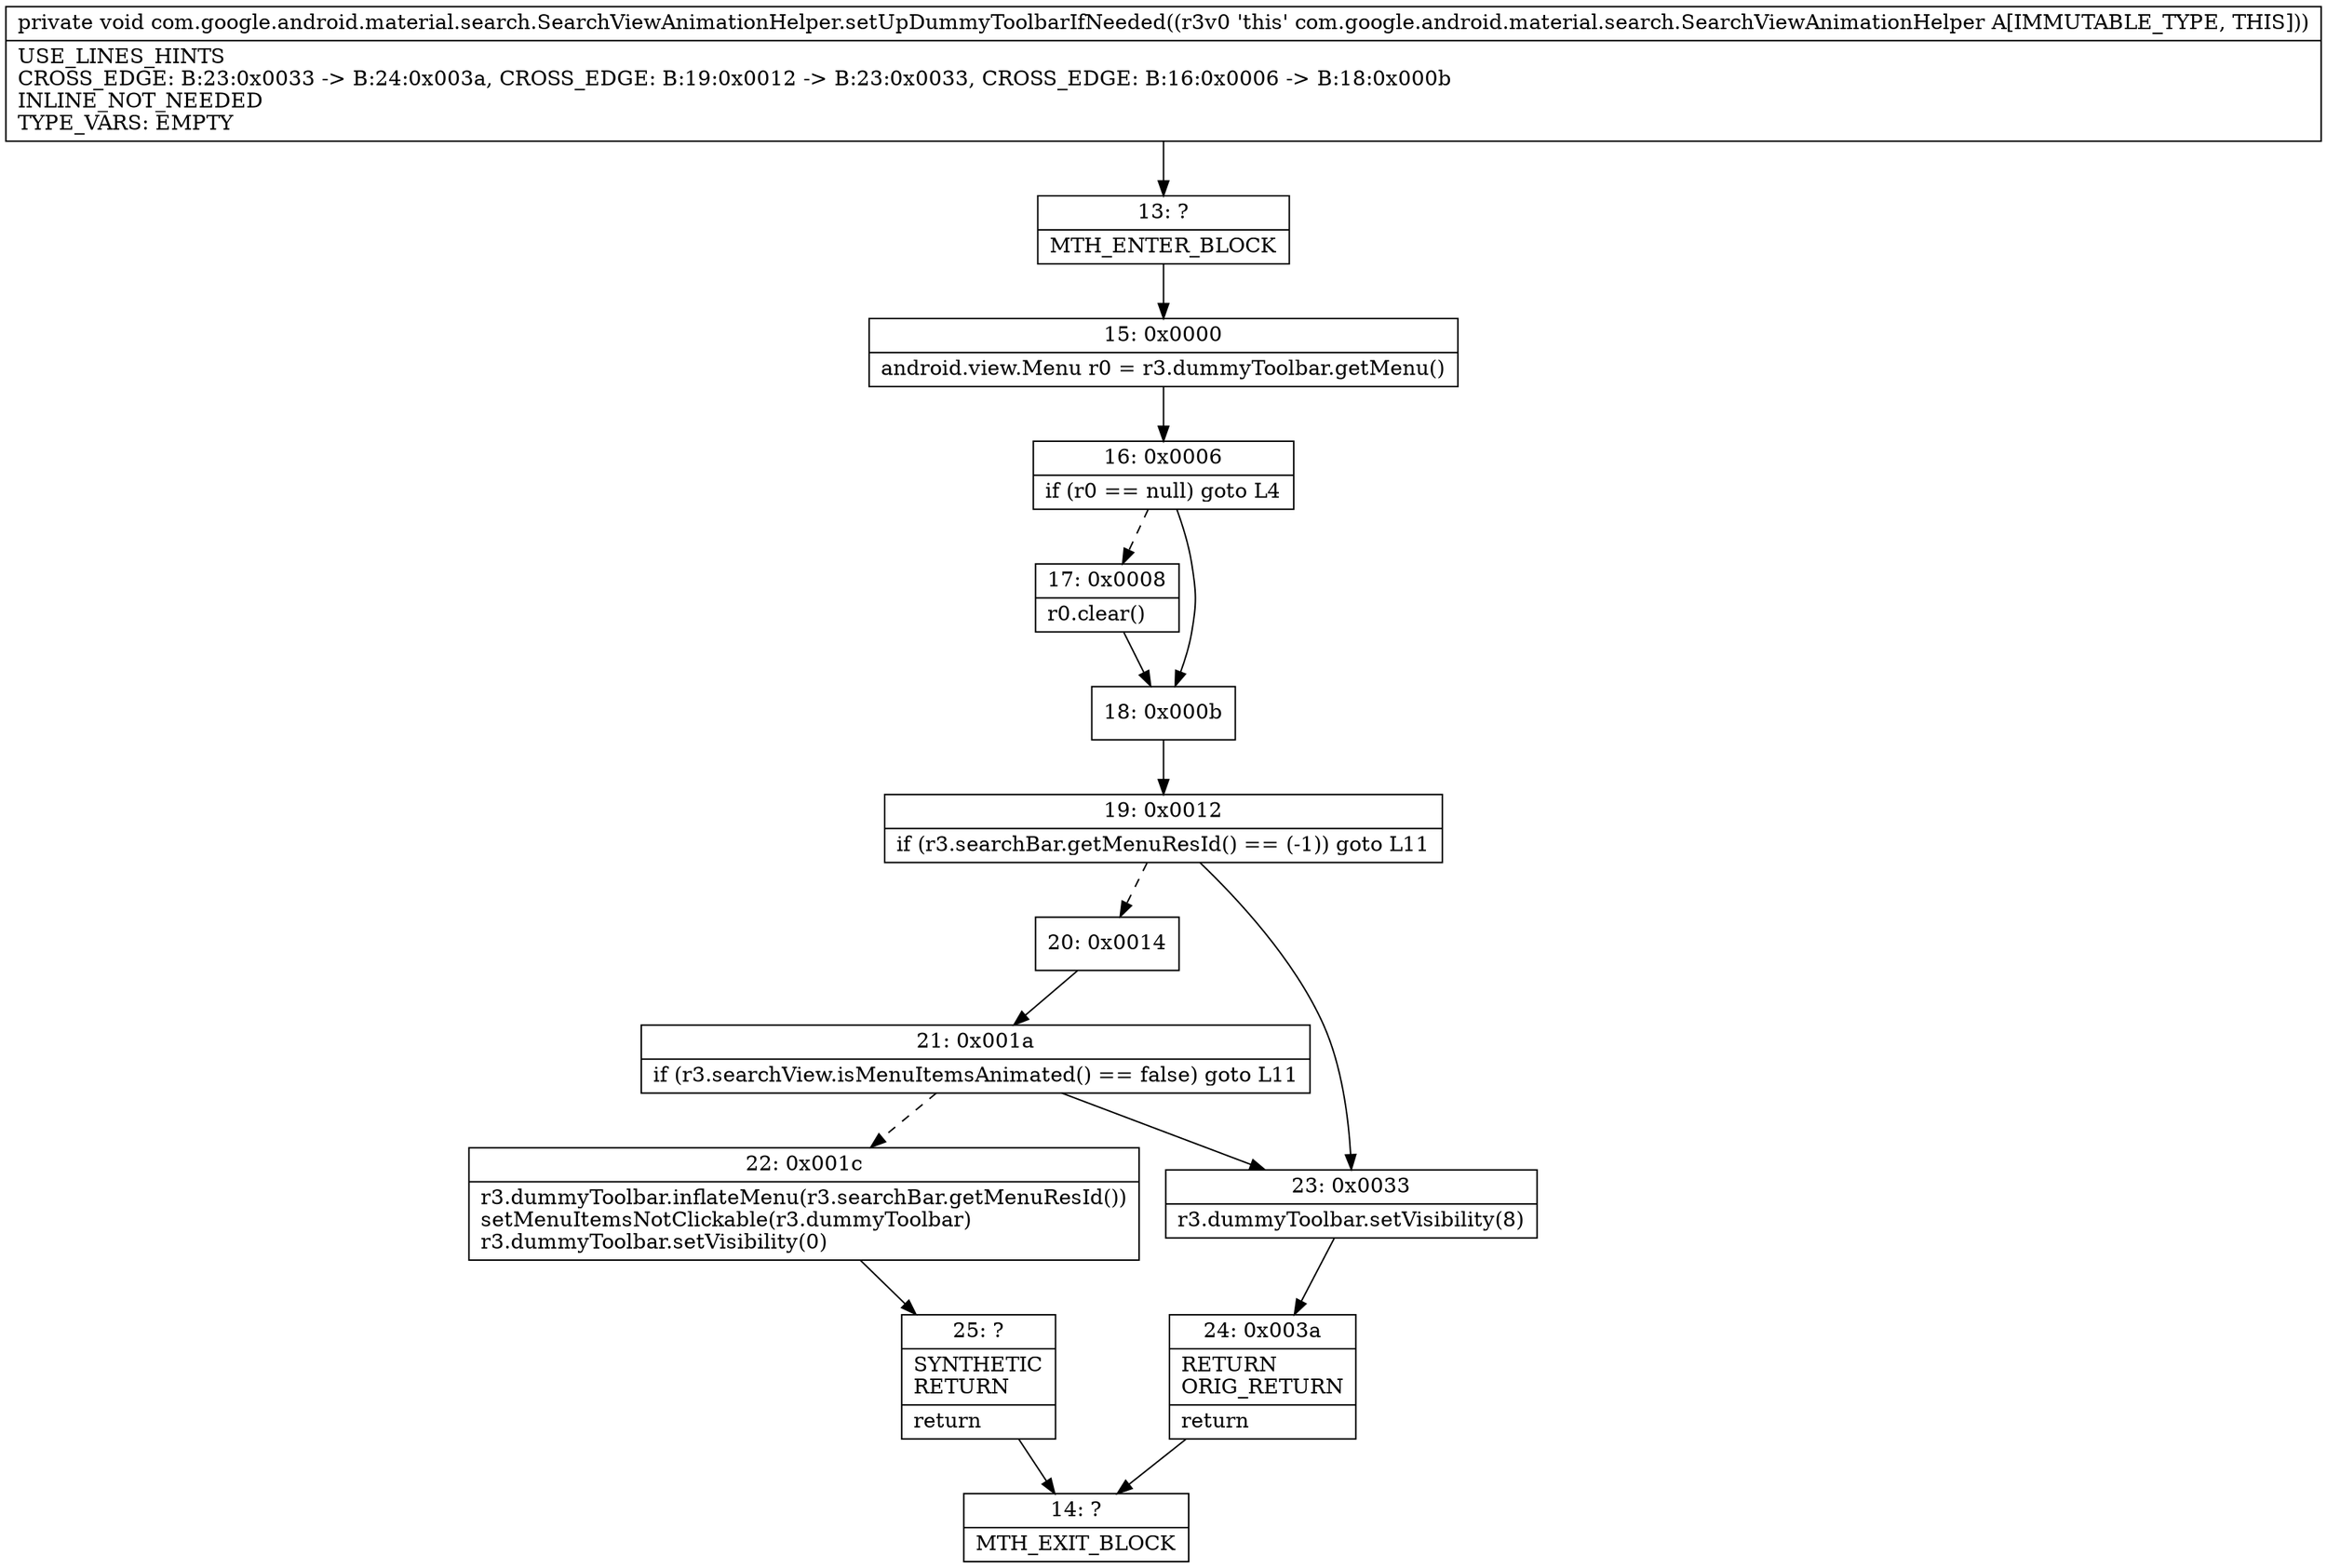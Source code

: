 digraph "CFG forcom.google.android.material.search.SearchViewAnimationHelper.setUpDummyToolbarIfNeeded()V" {
Node_13 [shape=record,label="{13\:\ ?|MTH_ENTER_BLOCK\l}"];
Node_15 [shape=record,label="{15\:\ 0x0000|android.view.Menu r0 = r3.dummyToolbar.getMenu()\l}"];
Node_16 [shape=record,label="{16\:\ 0x0006|if (r0 == null) goto L4\l}"];
Node_17 [shape=record,label="{17\:\ 0x0008|r0.clear()\l}"];
Node_18 [shape=record,label="{18\:\ 0x000b}"];
Node_19 [shape=record,label="{19\:\ 0x0012|if (r3.searchBar.getMenuResId() == (\-1)) goto L11\l}"];
Node_20 [shape=record,label="{20\:\ 0x0014}"];
Node_21 [shape=record,label="{21\:\ 0x001a|if (r3.searchView.isMenuItemsAnimated() == false) goto L11\l}"];
Node_22 [shape=record,label="{22\:\ 0x001c|r3.dummyToolbar.inflateMenu(r3.searchBar.getMenuResId())\lsetMenuItemsNotClickable(r3.dummyToolbar)\lr3.dummyToolbar.setVisibility(0)\l}"];
Node_25 [shape=record,label="{25\:\ ?|SYNTHETIC\lRETURN\l|return\l}"];
Node_14 [shape=record,label="{14\:\ ?|MTH_EXIT_BLOCK\l}"];
Node_23 [shape=record,label="{23\:\ 0x0033|r3.dummyToolbar.setVisibility(8)\l}"];
Node_24 [shape=record,label="{24\:\ 0x003a|RETURN\lORIG_RETURN\l|return\l}"];
MethodNode[shape=record,label="{private void com.google.android.material.search.SearchViewAnimationHelper.setUpDummyToolbarIfNeeded((r3v0 'this' com.google.android.material.search.SearchViewAnimationHelper A[IMMUTABLE_TYPE, THIS]))  | USE_LINES_HINTS\lCROSS_EDGE: B:23:0x0033 \-\> B:24:0x003a, CROSS_EDGE: B:19:0x0012 \-\> B:23:0x0033, CROSS_EDGE: B:16:0x0006 \-\> B:18:0x000b\lINLINE_NOT_NEEDED\lTYPE_VARS: EMPTY\l}"];
MethodNode -> Node_13;Node_13 -> Node_15;
Node_15 -> Node_16;
Node_16 -> Node_17[style=dashed];
Node_16 -> Node_18;
Node_17 -> Node_18;
Node_18 -> Node_19;
Node_19 -> Node_20[style=dashed];
Node_19 -> Node_23;
Node_20 -> Node_21;
Node_21 -> Node_22[style=dashed];
Node_21 -> Node_23;
Node_22 -> Node_25;
Node_25 -> Node_14;
Node_23 -> Node_24;
Node_24 -> Node_14;
}

